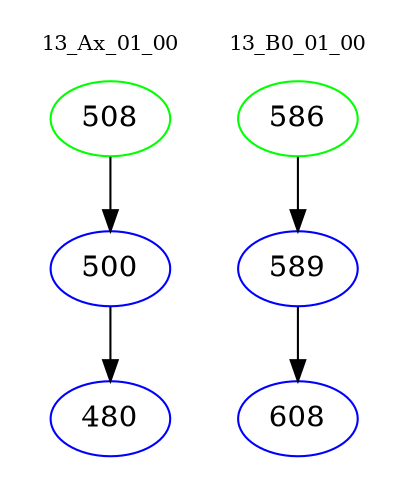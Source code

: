 digraph{
subgraph cluster_0 {
color = white
label = "13_Ax_01_00";
fontsize=10;
T0_508 [label="508", color="green"]
T0_508 -> T0_500 [color="black"]
T0_500 [label="500", color="blue"]
T0_500 -> T0_480 [color="black"]
T0_480 [label="480", color="blue"]
}
subgraph cluster_1 {
color = white
label = "13_B0_01_00";
fontsize=10;
T1_586 [label="586", color="green"]
T1_586 -> T1_589 [color="black"]
T1_589 [label="589", color="blue"]
T1_589 -> T1_608 [color="black"]
T1_608 [label="608", color="blue"]
}
}
